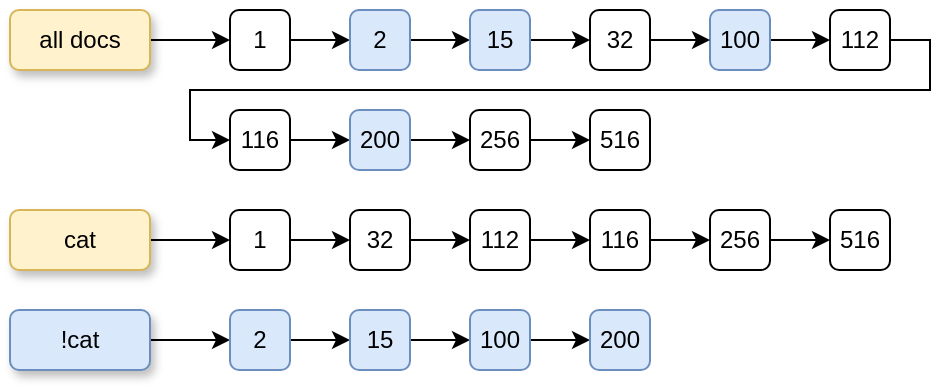 <mxfile version="16.5.1" type="device"><diagram id="oFWy3aMnlygME2mLoH8Z" name="Page-1"><mxGraphModel dx="964" dy="586" grid="1" gridSize="10" guides="1" tooltips="1" connect="1" arrows="1" fold="1" page="1" pageScale="1" pageWidth="850" pageHeight="1100" math="0" shadow="0"><root><mxCell id="0"/><mxCell id="1" parent="0"/><mxCell id="t-KLUuFuUPnWGpDUx_WR-1" style="edgeStyle=orthogonalEdgeStyle;rounded=0;orthogonalLoop=1;jettySize=auto;html=1;exitX=1;exitY=0.5;exitDx=0;exitDy=0;entryX=0;entryY=0.5;entryDx=0;entryDy=0;" edge="1" parent="1" source="t-KLUuFuUPnWGpDUx_WR-2" target="t-KLUuFuUPnWGpDUx_WR-4"><mxGeometry relative="1" as="geometry"/></mxCell><mxCell id="t-KLUuFuUPnWGpDUx_WR-2" value="cat" style="rounded=1;whiteSpace=wrap;html=1;fillColor=#fff2cc;strokeColor=#d6b656;shadow=1;" vertex="1" parent="1"><mxGeometry x="180" y="260" width="70" height="30" as="geometry"/></mxCell><mxCell id="t-KLUuFuUPnWGpDUx_WR-3" style="edgeStyle=orthogonalEdgeStyle;rounded=0;orthogonalLoop=1;jettySize=auto;html=1;exitX=1;exitY=0.5;exitDx=0;exitDy=0;entryX=0;entryY=0.5;entryDx=0;entryDy=0;" edge="1" parent="1" source="t-KLUuFuUPnWGpDUx_WR-4" target="t-KLUuFuUPnWGpDUx_WR-9"><mxGeometry relative="1" as="geometry"/></mxCell><mxCell id="t-KLUuFuUPnWGpDUx_WR-4" value="1" style="rounded=1;whiteSpace=wrap;html=1;" vertex="1" parent="1"><mxGeometry x="290" y="260" width="30" height="30" as="geometry"/></mxCell><mxCell id="t-KLUuFuUPnWGpDUx_WR-5" style="edgeStyle=orthogonalEdgeStyle;rounded=0;orthogonalLoop=1;jettySize=auto;html=1;exitX=1;exitY=0.5;exitDx=0;exitDy=0;entryX=0;entryY=0.5;entryDx=0;entryDy=0;" edge="1" parent="1" source="t-KLUuFuUPnWGpDUx_WR-6" target="t-KLUuFuUPnWGpDUx_WR-7"><mxGeometry relative="1" as="geometry"/></mxCell><mxCell id="t-KLUuFuUPnWGpDUx_WR-6" value="256" style="rounded=1;whiteSpace=wrap;html=1;" vertex="1" parent="1"><mxGeometry x="530" y="260" width="30" height="30" as="geometry"/></mxCell><mxCell id="t-KLUuFuUPnWGpDUx_WR-7" value="516" style="rounded=1;whiteSpace=wrap;html=1;" vertex="1" parent="1"><mxGeometry x="590" y="260" width="30" height="30" as="geometry"/></mxCell><mxCell id="t-KLUuFuUPnWGpDUx_WR-8" style="edgeStyle=orthogonalEdgeStyle;rounded=0;orthogonalLoop=1;jettySize=auto;html=1;exitX=1;exitY=0.5;exitDx=0;exitDy=0;entryX=0;entryY=0.5;entryDx=0;entryDy=0;" edge="1" parent="1" source="t-KLUuFuUPnWGpDUx_WR-9" target="t-KLUuFuUPnWGpDUx_WR-11"><mxGeometry relative="1" as="geometry"/></mxCell><mxCell id="t-KLUuFuUPnWGpDUx_WR-9" value="32" style="rounded=1;whiteSpace=wrap;html=1;" vertex="1" parent="1"><mxGeometry x="350" y="260" width="30" height="30" as="geometry"/></mxCell><mxCell id="t-KLUuFuUPnWGpDUx_WR-10" style="edgeStyle=orthogonalEdgeStyle;rounded=0;orthogonalLoop=1;jettySize=auto;html=1;exitX=1;exitY=0.5;exitDx=0;exitDy=0;entryX=0;entryY=0.5;entryDx=0;entryDy=0;" edge="1" parent="1" source="t-KLUuFuUPnWGpDUx_WR-11" target="t-KLUuFuUPnWGpDUx_WR-13"><mxGeometry relative="1" as="geometry"><mxPoint x="480" y="275" as="sourcePoint"/></mxGeometry></mxCell><mxCell id="t-KLUuFuUPnWGpDUx_WR-11" value="112" style="rounded=1;whiteSpace=wrap;html=1;" vertex="1" parent="1"><mxGeometry x="410" y="260" width="30" height="30" as="geometry"/></mxCell><mxCell id="t-KLUuFuUPnWGpDUx_WR-12" style="edgeStyle=orthogonalEdgeStyle;rounded=0;orthogonalLoop=1;jettySize=auto;html=1;exitX=1;exitY=0.5;exitDx=0;exitDy=0;entryX=0;entryY=0.5;entryDx=0;entryDy=0;" edge="1" parent="1" source="t-KLUuFuUPnWGpDUx_WR-13" target="t-KLUuFuUPnWGpDUx_WR-6"><mxGeometry relative="1" as="geometry"/></mxCell><mxCell id="t-KLUuFuUPnWGpDUx_WR-13" value="116" style="rounded=1;whiteSpace=wrap;html=1;" vertex="1" parent="1"><mxGeometry x="470" y="260" width="30" height="30" as="geometry"/></mxCell><mxCell id="t-KLUuFuUPnWGpDUx_WR-44" style="edgeStyle=orthogonalEdgeStyle;rounded=0;orthogonalLoop=1;jettySize=auto;html=1;exitX=1;exitY=0.5;exitDx=0;exitDy=0;entryX=0;entryY=0.5;entryDx=0;entryDy=0;" edge="1" source="t-KLUuFuUPnWGpDUx_WR-45" target="t-KLUuFuUPnWGpDUx_WR-47" parent="1"><mxGeometry relative="1" as="geometry"/></mxCell><mxCell id="t-KLUuFuUPnWGpDUx_WR-45" value="all docs" style="rounded=1;whiteSpace=wrap;html=1;fillColor=#fff2cc;strokeColor=#d6b656;shadow=1;" vertex="1" parent="1"><mxGeometry x="180" y="160" width="70" height="30" as="geometry"/></mxCell><mxCell id="t-KLUuFuUPnWGpDUx_WR-46" style="edgeStyle=orthogonalEdgeStyle;rounded=0;orthogonalLoop=1;jettySize=auto;html=1;exitX=1;exitY=0.5;exitDx=0;exitDy=0;entryX=0;entryY=0.5;entryDx=0;entryDy=0;" edge="1" source="t-KLUuFuUPnWGpDUx_WR-47" target="t-KLUuFuUPnWGpDUx_WR-52" parent="1"><mxGeometry relative="1" as="geometry"/></mxCell><mxCell id="t-KLUuFuUPnWGpDUx_WR-47" value="1" style="rounded=1;whiteSpace=wrap;html=1;" vertex="1" parent="1"><mxGeometry x="290" y="160" width="30" height="30" as="geometry"/></mxCell><mxCell id="t-KLUuFuUPnWGpDUx_WR-48" style="edgeStyle=orthogonalEdgeStyle;rounded=0;orthogonalLoop=1;jettySize=auto;html=1;exitX=1;exitY=0.5;exitDx=0;exitDy=0;entryX=0;entryY=0.5;entryDx=0;entryDy=0;" edge="1" source="t-KLUuFuUPnWGpDUx_WR-49" target="t-KLUuFuUPnWGpDUx_WR-50" parent="1"><mxGeometry relative="1" as="geometry"/></mxCell><mxCell id="t-KLUuFuUPnWGpDUx_WR-49" value="100" style="rounded=1;whiteSpace=wrap;html=1;fillColor=#dae8fc;strokeColor=#6c8ebf;" vertex="1" parent="1"><mxGeometry x="530" y="160" width="30" height="30" as="geometry"/></mxCell><mxCell id="t-KLUuFuUPnWGpDUx_WR-65" style="edgeStyle=orthogonalEdgeStyle;rounded=0;orthogonalLoop=1;jettySize=auto;html=1;exitX=1;exitY=0.5;exitDx=0;exitDy=0;entryX=0;entryY=0.5;entryDx=0;entryDy=0;" edge="1" parent="1" source="t-KLUuFuUPnWGpDUx_WR-50" target="t-KLUuFuUPnWGpDUx_WR-57"><mxGeometry relative="1" as="geometry"><Array as="points"><mxPoint x="640" y="175"/><mxPoint x="640" y="200"/><mxPoint x="270" y="200"/><mxPoint x="270" y="225"/></Array></mxGeometry></mxCell><mxCell id="t-KLUuFuUPnWGpDUx_WR-50" value="112" style="rounded=1;whiteSpace=wrap;html=1;" vertex="1" parent="1"><mxGeometry x="590" y="160" width="30" height="30" as="geometry"/></mxCell><mxCell id="t-KLUuFuUPnWGpDUx_WR-51" style="edgeStyle=orthogonalEdgeStyle;rounded=0;orthogonalLoop=1;jettySize=auto;html=1;exitX=1;exitY=0.5;exitDx=0;exitDy=0;entryX=0;entryY=0.5;entryDx=0;entryDy=0;" edge="1" source="t-KLUuFuUPnWGpDUx_WR-52" target="t-KLUuFuUPnWGpDUx_WR-54" parent="1"><mxGeometry relative="1" as="geometry"/></mxCell><mxCell id="t-KLUuFuUPnWGpDUx_WR-52" value="2" style="rounded=1;whiteSpace=wrap;html=1;fillColor=#dae8fc;strokeColor=#6c8ebf;" vertex="1" parent="1"><mxGeometry x="350" y="160" width="30" height="30" as="geometry"/></mxCell><mxCell id="t-KLUuFuUPnWGpDUx_WR-53" style="edgeStyle=orthogonalEdgeStyle;rounded=0;orthogonalLoop=1;jettySize=auto;html=1;exitX=1;exitY=0.5;exitDx=0;exitDy=0;entryX=0;entryY=0.5;entryDx=0;entryDy=0;" edge="1" source="t-KLUuFuUPnWGpDUx_WR-54" target="t-KLUuFuUPnWGpDUx_WR-56" parent="1"><mxGeometry relative="1" as="geometry"><mxPoint x="480" y="175" as="sourcePoint"/></mxGeometry></mxCell><mxCell id="t-KLUuFuUPnWGpDUx_WR-54" value="15" style="rounded=1;whiteSpace=wrap;html=1;fillColor=#dae8fc;strokeColor=#6c8ebf;" vertex="1" parent="1"><mxGeometry x="410" y="160" width="30" height="30" as="geometry"/></mxCell><mxCell id="t-KLUuFuUPnWGpDUx_WR-55" style="edgeStyle=orthogonalEdgeStyle;rounded=0;orthogonalLoop=1;jettySize=auto;html=1;exitX=1;exitY=0.5;exitDx=0;exitDy=0;entryX=0;entryY=0.5;entryDx=0;entryDy=0;" edge="1" source="t-KLUuFuUPnWGpDUx_WR-56" target="t-KLUuFuUPnWGpDUx_WR-49" parent="1"><mxGeometry relative="1" as="geometry"/></mxCell><mxCell id="t-KLUuFuUPnWGpDUx_WR-56" value="32" style="rounded=1;whiteSpace=wrap;html=1;" vertex="1" parent="1"><mxGeometry x="470" y="160" width="30" height="30" as="geometry"/></mxCell><mxCell id="t-KLUuFuUPnWGpDUx_WR-62" style="edgeStyle=orthogonalEdgeStyle;rounded=0;orthogonalLoop=1;jettySize=auto;html=1;exitX=1;exitY=0.5;exitDx=0;exitDy=0;entryX=0;entryY=0.5;entryDx=0;entryDy=0;" edge="1" parent="1" source="t-KLUuFuUPnWGpDUx_WR-57" target="t-KLUuFuUPnWGpDUx_WR-58"><mxGeometry relative="1" as="geometry"/></mxCell><mxCell id="t-KLUuFuUPnWGpDUx_WR-57" value="116" style="rounded=1;whiteSpace=wrap;html=1;" vertex="1" parent="1"><mxGeometry x="290" y="210" width="30" height="30" as="geometry"/></mxCell><mxCell id="t-KLUuFuUPnWGpDUx_WR-63" style="edgeStyle=orthogonalEdgeStyle;rounded=0;orthogonalLoop=1;jettySize=auto;html=1;exitX=1;exitY=0.5;exitDx=0;exitDy=0;entryX=0;entryY=0.5;entryDx=0;entryDy=0;" edge="1" parent="1" source="t-KLUuFuUPnWGpDUx_WR-58" target="t-KLUuFuUPnWGpDUx_WR-59"><mxGeometry relative="1" as="geometry"/></mxCell><mxCell id="t-KLUuFuUPnWGpDUx_WR-58" value="200" style="rounded=1;whiteSpace=wrap;html=1;fillColor=#dae8fc;strokeColor=#6c8ebf;" vertex="1" parent="1"><mxGeometry x="350" y="210" width="30" height="30" as="geometry"/></mxCell><mxCell id="t-KLUuFuUPnWGpDUx_WR-64" style="edgeStyle=orthogonalEdgeStyle;rounded=0;orthogonalLoop=1;jettySize=auto;html=1;exitX=1;exitY=0.5;exitDx=0;exitDy=0;entryX=0;entryY=0.5;entryDx=0;entryDy=0;" edge="1" parent="1" source="t-KLUuFuUPnWGpDUx_WR-59" target="t-KLUuFuUPnWGpDUx_WR-61"><mxGeometry relative="1" as="geometry"/></mxCell><mxCell id="t-KLUuFuUPnWGpDUx_WR-59" value="256" style="rounded=1;whiteSpace=wrap;html=1;" vertex="1" parent="1"><mxGeometry x="410" y="210" width="30" height="30" as="geometry"/></mxCell><mxCell id="t-KLUuFuUPnWGpDUx_WR-61" value="516" style="rounded=1;whiteSpace=wrap;html=1;" vertex="1" parent="1"><mxGeometry x="470" y="210" width="30" height="30" as="geometry"/></mxCell><mxCell id="t-KLUuFuUPnWGpDUx_WR-66" style="edgeStyle=orthogonalEdgeStyle;rounded=0;orthogonalLoop=1;jettySize=auto;html=1;exitX=1;exitY=0.5;exitDx=0;exitDy=0;entryX=0;entryY=0.5;entryDx=0;entryDy=0;" edge="1" source="t-KLUuFuUPnWGpDUx_WR-67" target="t-KLUuFuUPnWGpDUx_WR-69" parent="1"><mxGeometry relative="1" as="geometry"/></mxCell><mxCell id="t-KLUuFuUPnWGpDUx_WR-67" value="!cat" style="rounded=1;whiteSpace=wrap;html=1;fillColor=#dae8fc;strokeColor=#6c8ebf;shadow=1;" vertex="1" parent="1"><mxGeometry x="180" y="310" width="70" height="30" as="geometry"/></mxCell><mxCell id="t-KLUuFuUPnWGpDUx_WR-68" style="edgeStyle=orthogonalEdgeStyle;rounded=0;orthogonalLoop=1;jettySize=auto;html=1;exitX=1;exitY=0.5;exitDx=0;exitDy=0;entryX=0;entryY=0.5;entryDx=0;entryDy=0;" edge="1" source="t-KLUuFuUPnWGpDUx_WR-69" target="t-KLUuFuUPnWGpDUx_WR-74" parent="1"><mxGeometry relative="1" as="geometry"/></mxCell><mxCell id="t-KLUuFuUPnWGpDUx_WR-69" value="2" style="rounded=1;whiteSpace=wrap;html=1;fillColor=#dae8fc;strokeColor=#6c8ebf;" vertex="1" parent="1"><mxGeometry x="290" y="310" width="30" height="30" as="geometry"/></mxCell><mxCell id="t-KLUuFuUPnWGpDUx_WR-73" style="edgeStyle=orthogonalEdgeStyle;rounded=0;orthogonalLoop=1;jettySize=auto;html=1;exitX=1;exitY=0.5;exitDx=0;exitDy=0;entryX=0;entryY=0.5;entryDx=0;entryDy=0;" edge="1" source="t-KLUuFuUPnWGpDUx_WR-74" target="t-KLUuFuUPnWGpDUx_WR-76" parent="1"><mxGeometry relative="1" as="geometry"/></mxCell><mxCell id="t-KLUuFuUPnWGpDUx_WR-74" value="15" style="rounded=1;whiteSpace=wrap;html=1;fillColor=#dae8fc;strokeColor=#6c8ebf;" vertex="1" parent="1"><mxGeometry x="350" y="310" width="30" height="30" as="geometry"/></mxCell><mxCell id="t-KLUuFuUPnWGpDUx_WR-75" style="edgeStyle=orthogonalEdgeStyle;rounded=0;orthogonalLoop=1;jettySize=auto;html=1;exitX=1;exitY=0.5;exitDx=0;exitDy=0;entryX=0;entryY=0.5;entryDx=0;entryDy=0;" edge="1" source="t-KLUuFuUPnWGpDUx_WR-76" target="t-KLUuFuUPnWGpDUx_WR-78" parent="1"><mxGeometry relative="1" as="geometry"><mxPoint x="480" y="325" as="sourcePoint"/></mxGeometry></mxCell><mxCell id="t-KLUuFuUPnWGpDUx_WR-76" value="100" style="rounded=1;whiteSpace=wrap;html=1;fillColor=#dae8fc;strokeColor=#6c8ebf;" vertex="1" parent="1"><mxGeometry x="410" y="310" width="30" height="30" as="geometry"/></mxCell><mxCell id="t-KLUuFuUPnWGpDUx_WR-78" value="200" style="rounded=1;whiteSpace=wrap;html=1;fillColor=#dae8fc;strokeColor=#6c8ebf;" vertex="1" parent="1"><mxGeometry x="470" y="310" width="30" height="30" as="geometry"/></mxCell></root></mxGraphModel></diagram></mxfile>